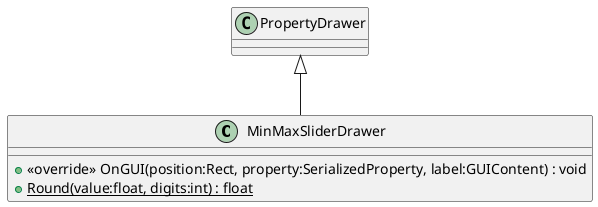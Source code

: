 @startuml
class MinMaxSliderDrawer {
    + <<override>> OnGUI(position:Rect, property:SerializedProperty, label:GUIContent) : void
    + {static} Round(value:float, digits:int) : float
}
PropertyDrawer <|-- MinMaxSliderDrawer
@enduml
